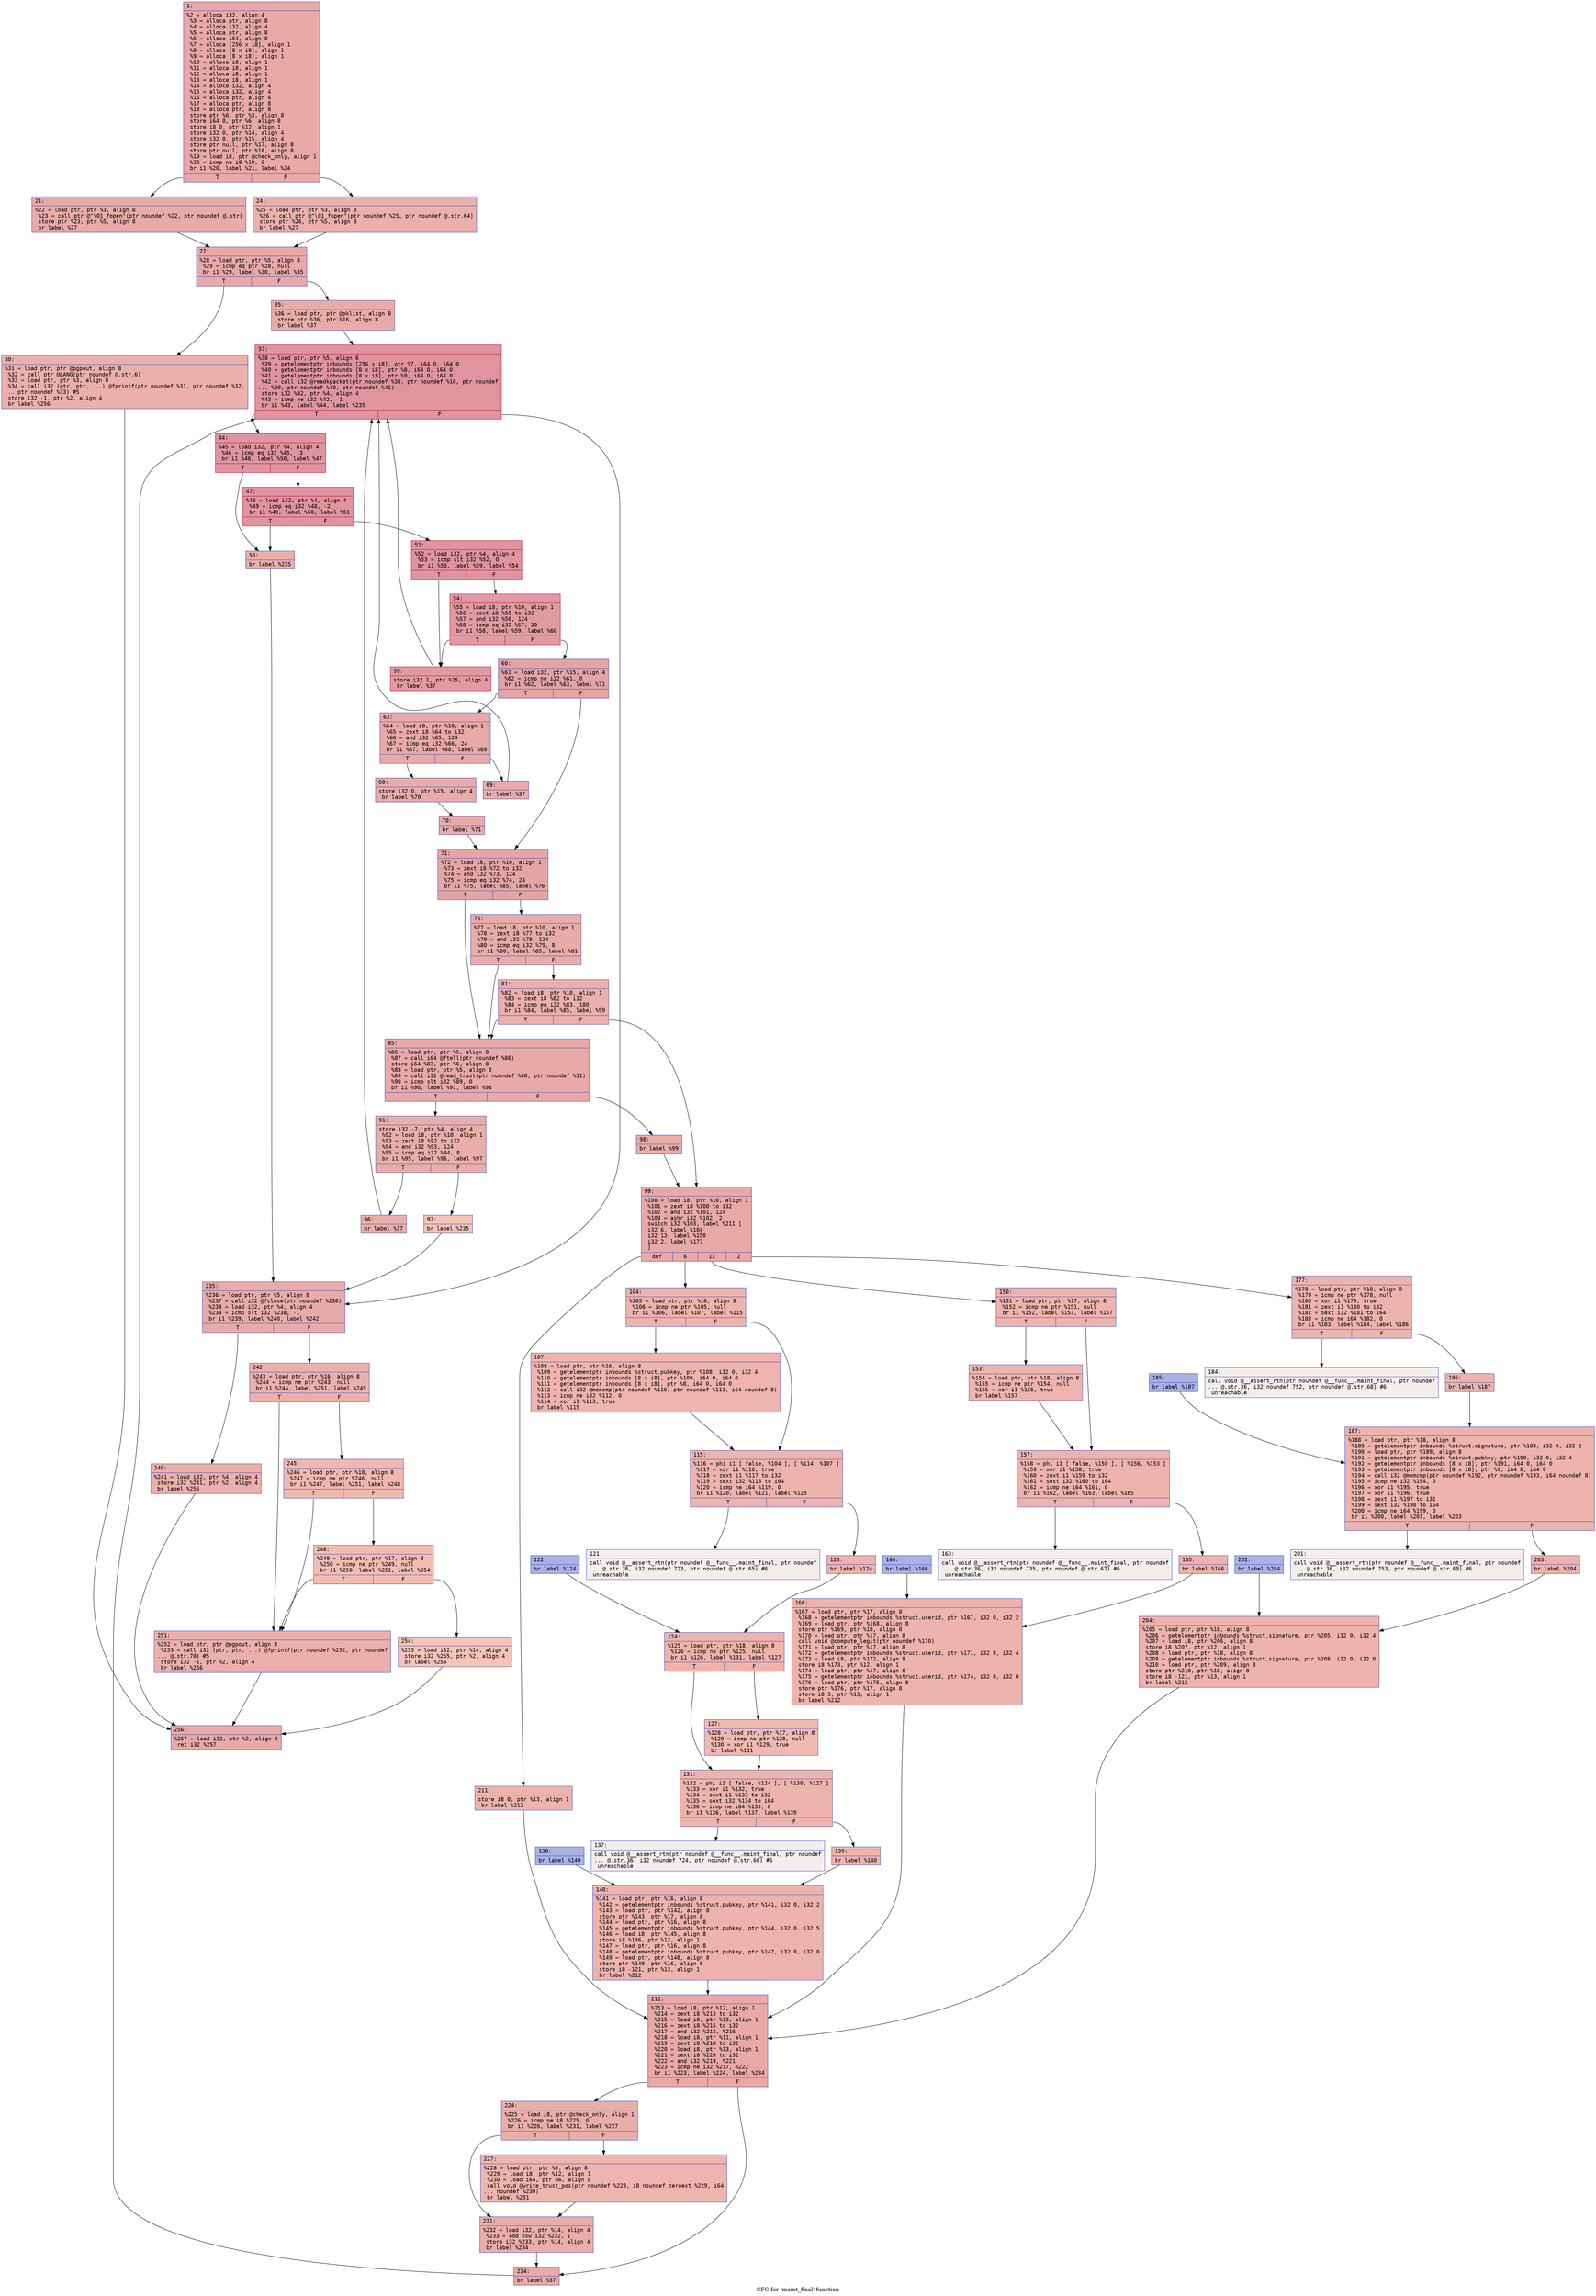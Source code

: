 digraph "CFG for 'maint_final' function" {
	label="CFG for 'maint_final' function";

	Node0x600003b01d60 [shape=record,color="#3d50c3ff", style=filled, fillcolor="#ca3b3770" fontname="Courier",label="{1:\l|  %2 = alloca i32, align 4\l  %3 = alloca ptr, align 8\l  %4 = alloca i32, align 4\l  %5 = alloca ptr, align 8\l  %6 = alloca i64, align 8\l  %7 = alloca [256 x i8], align 1\l  %8 = alloca [8 x i8], align 1\l  %9 = alloca [8 x i8], align 1\l  %10 = alloca i8, align 1\l  %11 = alloca i8, align 1\l  %12 = alloca i8, align 1\l  %13 = alloca i8, align 1\l  %14 = alloca i32, align 4\l  %15 = alloca i32, align 4\l  %16 = alloca ptr, align 8\l  %17 = alloca ptr, align 8\l  %18 = alloca ptr, align 8\l  store ptr %0, ptr %3, align 8\l  store i64 0, ptr %6, align 8\l  store i8 0, ptr %12, align 1\l  store i32 0, ptr %14, align 4\l  store i32 0, ptr %15, align 4\l  store ptr null, ptr %17, align 8\l  store ptr null, ptr %18, align 8\l  %19 = load i8, ptr @check_only, align 1\l  %20 = icmp ne i8 %19, 0\l  br i1 %20, label %21, label %24\l|{<s0>T|<s1>F}}"];
	Node0x600003b01d60:s0 -> Node0x600003b01db0[tooltip="1 -> 21\nProbability 62.50%" ];
	Node0x600003b01d60:s1 -> Node0x600003b01e00[tooltip="1 -> 24\nProbability 37.50%" ];
	Node0x600003b01db0 [shape=record,color="#3d50c3ff", style=filled, fillcolor="#cc403a70" fontname="Courier",label="{21:\l|  %22 = load ptr, ptr %3, align 8\l  %23 = call ptr @\"\\01_fopen\"(ptr noundef %22, ptr noundef @.str)\l  store ptr %23, ptr %5, align 8\l  br label %27\l}"];
	Node0x600003b01db0 -> Node0x600003b01e50[tooltip="21 -> 27\nProbability 100.00%" ];
	Node0x600003b01e00 [shape=record,color="#3d50c3ff", style=filled, fillcolor="#d24b4070" fontname="Courier",label="{24:\l|  %25 = load ptr, ptr %3, align 8\l  %26 = call ptr @\"\\01_fopen\"(ptr noundef %25, ptr noundef @.str.64)\l  store ptr %26, ptr %5, align 8\l  br label %27\l}"];
	Node0x600003b01e00 -> Node0x600003b01e50[tooltip="24 -> 27\nProbability 100.00%" ];
	Node0x600003b01e50 [shape=record,color="#3d50c3ff", style=filled, fillcolor="#ca3b3770" fontname="Courier",label="{27:\l|  %28 = load ptr, ptr %5, align 8\l  %29 = icmp eq ptr %28, null\l  br i1 %29, label %30, label %35\l|{<s0>T|<s1>F}}"];
	Node0x600003b01e50:s0 -> Node0x600003b01ea0[tooltip="27 -> 30\nProbability 37.50%" ];
	Node0x600003b01e50:s1 -> Node0x600003b01ef0[tooltip="27 -> 35\nProbability 62.50%" ];
	Node0x600003b01ea0 [shape=record,color="#3d50c3ff", style=filled, fillcolor="#d24b4070" fontname="Courier",label="{30:\l|  %31 = load ptr, ptr @pgpout, align 8\l  %32 = call ptr @LANG(ptr noundef @.str.6)\l  %33 = load ptr, ptr %3, align 8\l  %34 = call i32 (ptr, ptr, ...) @fprintf(ptr noundef %31, ptr noundef %32,\l... ptr noundef %33) #5\l  store i32 -1, ptr %2, align 4\l  br label %256\l}"];
	Node0x600003b01ea0 -> Node0x600003b032f0[tooltip="30 -> 256\nProbability 100.00%" ];
	Node0x600003b01ef0 [shape=record,color="#3d50c3ff", style=filled, fillcolor="#cc403a70" fontname="Courier",label="{35:\l|  %36 = load ptr, ptr @pklist, align 8\l  store ptr %36, ptr %16, align 8\l  br label %37\l}"];
	Node0x600003b01ef0 -> Node0x600003b01f40[tooltip="35 -> 37\nProbability 100.00%" ];
	Node0x600003b01f40 [shape=record,color="#b70d28ff", style=filled, fillcolor="#b70d2870" fontname="Courier",label="{37:\l|  %38 = load ptr, ptr %5, align 8\l  %39 = getelementptr inbounds [256 x i8], ptr %7, i64 0, i64 0\l  %40 = getelementptr inbounds [8 x i8], ptr %8, i64 0, i64 0\l  %41 = getelementptr inbounds [8 x i8], ptr %9, i64 0, i64 0\l  %42 = call i32 @readkpacket(ptr noundef %38, ptr noundef %10, ptr noundef\l... %39, ptr noundef %40, ptr noundef %41)\l  store i32 %42, ptr %4, align 4\l  %43 = icmp ne i32 %42, -1\l  br i1 %43, label %44, label %235\l|{<s0>T|<s1>F}}"];
	Node0x600003b01f40:s0 -> Node0x600003b01f90[tooltip="37 -> 44\nProbability 96.88%" ];
	Node0x600003b01f40:s1 -> Node0x600003b030c0[tooltip="37 -> 235\nProbability 3.12%" ];
	Node0x600003b01f90 [shape=record,color="#b70d28ff", style=filled, fillcolor="#b70d2870" fontname="Courier",label="{44:\l|  %45 = load i32, ptr %4, align 4\l  %46 = icmp eq i32 %45, -3\l  br i1 %46, label %50, label %47\l|{<s0>T|<s1>F}}"];
	Node0x600003b01f90:s0 -> Node0x600003b02030[tooltip="44 -> 50\nProbability 3.12%" ];
	Node0x600003b01f90:s1 -> Node0x600003b01fe0[tooltip="44 -> 47\nProbability 96.88%" ];
	Node0x600003b01fe0 [shape=record,color="#b70d28ff", style=filled, fillcolor="#b70d2870" fontname="Courier",label="{47:\l|  %48 = load i32, ptr %4, align 4\l  %49 = icmp eq i32 %48, -2\l  br i1 %49, label %50, label %51\l|{<s0>T|<s1>F}}"];
	Node0x600003b01fe0:s0 -> Node0x600003b02030[tooltip="47 -> 50\nProbability 3.12%" ];
	Node0x600003b01fe0:s1 -> Node0x600003b02080[tooltip="47 -> 51\nProbability 96.88%" ];
	Node0x600003b02030 [shape=record,color="#3d50c3ff", style=filled, fillcolor="#d0473d70" fontname="Courier",label="{50:\l|  br label %235\l}"];
	Node0x600003b02030 -> Node0x600003b030c0[tooltip="50 -> 235\nProbability 100.00%" ];
	Node0x600003b02080 [shape=record,color="#b70d28ff", style=filled, fillcolor="#b70d2870" fontname="Courier",label="{51:\l|  %52 = load i32, ptr %4, align 4\l  %53 = icmp slt i32 %52, 0\l  br i1 %53, label %59, label %54\l|{<s0>T|<s1>F}}"];
	Node0x600003b02080:s0 -> Node0x600003b02120[tooltip="51 -> 59\nProbability 37.50%" ];
	Node0x600003b02080:s1 -> Node0x600003b020d0[tooltip="51 -> 54\nProbability 62.50%" ];
	Node0x600003b020d0 [shape=record,color="#b70d28ff", style=filled, fillcolor="#bb1b2c70" fontname="Courier",label="{54:\l|  %55 = load i8, ptr %10, align 1\l  %56 = zext i8 %55 to i32\l  %57 = and i32 %56, 124\l  %58 = icmp eq i32 %57, 20\l  br i1 %58, label %59, label %60\l|{<s0>T|<s1>F}}"];
	Node0x600003b020d0:s0 -> Node0x600003b02120[tooltip="54 -> 59\nProbability 50.00%" ];
	Node0x600003b020d0:s1 -> Node0x600003b02170[tooltip="54 -> 60\nProbability 50.00%" ];
	Node0x600003b02120 [shape=record,color="#b70d28ff", style=filled, fillcolor="#bb1b2c70" fontname="Courier",label="{59:\l|  store i32 1, ptr %15, align 4\l  br label %37\l}"];
	Node0x600003b02120 -> Node0x600003b01f40[tooltip="59 -> 37\nProbability 100.00%" ];
	Node0x600003b02170 [shape=record,color="#3d50c3ff", style=filled, fillcolor="#c32e3170" fontname="Courier",label="{60:\l|  %61 = load i32, ptr %15, align 4\l  %62 = icmp ne i32 %61, 0\l  br i1 %62, label %63, label %71\l|{<s0>T|<s1>F}}"];
	Node0x600003b02170:s0 -> Node0x600003b021c0[tooltip="60 -> 63\nProbability 62.50%" ];
	Node0x600003b02170:s1 -> Node0x600003b02300[tooltip="60 -> 71\nProbability 37.50%" ];
	Node0x600003b021c0 [shape=record,color="#3d50c3ff", style=filled, fillcolor="#ca3b3770" fontname="Courier",label="{63:\l|  %64 = load i8, ptr %10, align 1\l  %65 = zext i8 %64 to i32\l  %66 = and i32 %65, 124\l  %67 = icmp eq i32 %66, 24\l  br i1 %67, label %68, label %69\l|{<s0>T|<s1>F}}"];
	Node0x600003b021c0:s0 -> Node0x600003b02210[tooltip="63 -> 68\nProbability 50.00%" ];
	Node0x600003b021c0:s1 -> Node0x600003b02260[tooltip="63 -> 69\nProbability 50.00%" ];
	Node0x600003b02210 [shape=record,color="#3d50c3ff", style=filled, fillcolor="#cc403a70" fontname="Courier",label="{68:\l|  store i32 0, ptr %15, align 4\l  br label %70\l}"];
	Node0x600003b02210 -> Node0x600003b022b0[tooltip="68 -> 70\nProbability 100.00%" ];
	Node0x600003b02260 [shape=record,color="#3d50c3ff", style=filled, fillcolor="#cc403a70" fontname="Courier",label="{69:\l|  br label %37\l}"];
	Node0x600003b02260 -> Node0x600003b01f40[tooltip="69 -> 37\nProbability 100.00%" ];
	Node0x600003b022b0 [shape=record,color="#3d50c3ff", style=filled, fillcolor="#cc403a70" fontname="Courier",label="{70:\l|  br label %71\l}"];
	Node0x600003b022b0 -> Node0x600003b02300[tooltip="70 -> 71\nProbability 100.00%" ];
	Node0x600003b02300 [shape=record,color="#3d50c3ff", style=filled, fillcolor="#c5333470" fontname="Courier",label="{71:\l|  %72 = load i8, ptr %10, align 1\l  %73 = zext i8 %72 to i32\l  %74 = and i32 %73, 124\l  %75 = icmp eq i32 %74, 24\l  br i1 %75, label %85, label %76\l|{<s0>T|<s1>F}}"];
	Node0x600003b02300:s0 -> Node0x600003b023f0[tooltip="71 -> 85\nProbability 50.00%" ];
	Node0x600003b02300:s1 -> Node0x600003b02350[tooltip="71 -> 76\nProbability 50.00%" ];
	Node0x600003b02350 [shape=record,color="#3d50c3ff", style=filled, fillcolor="#cc403a70" fontname="Courier",label="{76:\l|  %77 = load i8, ptr %10, align 1\l  %78 = zext i8 %77 to i32\l  %79 = and i32 %78, 124\l  %80 = icmp eq i32 %79, 8\l  br i1 %80, label %85, label %81\l|{<s0>T|<s1>F}}"];
	Node0x600003b02350:s0 -> Node0x600003b023f0[tooltip="76 -> 85\nProbability 50.00%" ];
	Node0x600003b02350:s1 -> Node0x600003b023a0[tooltip="76 -> 81\nProbability 50.00%" ];
	Node0x600003b023a0 [shape=record,color="#3d50c3ff", style=filled, fillcolor="#d24b4070" fontname="Courier",label="{81:\l|  %82 = load i8, ptr %10, align 1\l  %83 = zext i8 %82 to i32\l  %84 = icmp eq i32 %83, 180\l  br i1 %84, label %85, label %99\l|{<s0>T|<s1>F}}"];
	Node0x600003b023a0:s0 -> Node0x600003b023f0[tooltip="81 -> 85\nProbability 50.00%" ];
	Node0x600003b023a0:s1 -> Node0x600003b02580[tooltip="81 -> 99\nProbability 50.00%" ];
	Node0x600003b023f0 [shape=record,color="#3d50c3ff", style=filled, fillcolor="#ca3b3770" fontname="Courier",label="{85:\l|  %86 = load ptr, ptr %5, align 8\l  %87 = call i64 @ftell(ptr noundef %86)\l  store i64 %87, ptr %6, align 8\l  %88 = load ptr, ptr %5, align 8\l  %89 = call i32 @read_trust(ptr noundef %88, ptr noundef %11)\l  %90 = icmp slt i32 %89, 0\l  br i1 %90, label %91, label %98\l|{<s0>T|<s1>F}}"];
	Node0x600003b023f0:s0 -> Node0x600003b02440[tooltip="85 -> 91\nProbability 37.50%" ];
	Node0x600003b023f0:s1 -> Node0x600003b02530[tooltip="85 -> 98\nProbability 62.50%" ];
	Node0x600003b02440 [shape=record,color="#3d50c3ff", style=filled, fillcolor="#d0473d70" fontname="Courier",label="{91:\l|  store i32 -7, ptr %4, align 4\l  %92 = load i8, ptr %10, align 1\l  %93 = zext i8 %92 to i32\l  %94 = and i32 %93, 124\l  %95 = icmp eq i32 %94, 8\l  br i1 %95, label %96, label %97\l|{<s0>T|<s1>F}}"];
	Node0x600003b02440:s0 -> Node0x600003b02490[tooltip="91 -> 96\nProbability 96.88%" ];
	Node0x600003b02440:s1 -> Node0x600003b024e0[tooltip="91 -> 97\nProbability 3.12%" ];
	Node0x600003b02490 [shape=record,color="#3d50c3ff", style=filled, fillcolor="#d0473d70" fontname="Courier",label="{96:\l|  br label %37\l}"];
	Node0x600003b02490 -> Node0x600003b01f40[tooltip="96 -> 37\nProbability 100.00%" ];
	Node0x600003b024e0 [shape=record,color="#3d50c3ff", style=filled, fillcolor="#e8765c70" fontname="Courier",label="{97:\l|  br label %235\l}"];
	Node0x600003b024e0 -> Node0x600003b030c0[tooltip="97 -> 235\nProbability 100.00%" ];
	Node0x600003b02530 [shape=record,color="#3d50c3ff", style=filled, fillcolor="#cc403a70" fontname="Courier",label="{98:\l|  br label %99\l}"];
	Node0x600003b02530 -> Node0x600003b02580[tooltip="98 -> 99\nProbability 100.00%" ];
	Node0x600003b02580 [shape=record,color="#3d50c3ff", style=filled, fillcolor="#ca3b3770" fontname="Courier",label="{99:\l|  %100 = load i8, ptr %10, align 1\l  %101 = zext i8 %100 to i32\l  %102 = and i32 %101, 124\l  %103 = ashr i32 %102, 2\l  switch i32 %103, label %211 [\l    i32 6, label %104\l    i32 13, label %150\l    i32 2, label %177\l  ]\l|{<s0>def|<s1>6|<s2>13|<s3>2}}"];
	Node0x600003b02580:s0 -> Node0x600003b02ee0[tooltip="99 -> 211\nProbability 25.00%" ];
	Node0x600003b02580:s1 -> Node0x600003b025d0[tooltip="99 -> 104\nProbability 25.00%" ];
	Node0x600003b02580:s2 -> Node0x600003b029e0[tooltip="99 -> 150\nProbability 25.00%" ];
	Node0x600003b02580:s3 -> Node0x600003b02c10[tooltip="99 -> 177\nProbability 25.00%" ];
	Node0x600003b025d0 [shape=record,color="#3d50c3ff", style=filled, fillcolor="#d6524470" fontname="Courier",label="{104:\l|  %105 = load ptr, ptr %16, align 8\l  %106 = icmp ne ptr %105, null\l  br i1 %106, label %107, label %115\l|{<s0>T|<s1>F}}"];
	Node0x600003b025d0:s0 -> Node0x600003b02620[tooltip="104 -> 107\nProbability 62.50%" ];
	Node0x600003b025d0:s1 -> Node0x600003b02670[tooltip="104 -> 115\nProbability 37.50%" ];
	Node0x600003b02620 [shape=record,color="#3d50c3ff", style=filled, fillcolor="#d8564670" fontname="Courier",label="{107:\l|  %108 = load ptr, ptr %16, align 8\l  %109 = getelementptr inbounds %struct.pubkey, ptr %108, i32 0, i32 4\l  %110 = getelementptr inbounds [8 x i8], ptr %109, i64 0, i64 0\l  %111 = getelementptr inbounds [8 x i8], ptr %8, i64 0, i64 0\l  %112 = call i32 @memcmp(ptr noundef %110, ptr noundef %111, i64 noundef 8)\l  %113 = icmp ne i32 %112, 0\l  %114 = xor i1 %113, true\l  br label %115\l}"];
	Node0x600003b02620 -> Node0x600003b02670[tooltip="107 -> 115\nProbability 100.00%" ];
	Node0x600003b02670 [shape=record,color="#3d50c3ff", style=filled, fillcolor="#d6524470" fontname="Courier",label="{115:\l|  %116 = phi i1 [ false, %104 ], [ %114, %107 ]\l  %117 = xor i1 %116, true\l  %118 = zext i1 %117 to i32\l  %119 = sext i32 %118 to i64\l  %120 = icmp ne i64 %119, 0\l  br i1 %120, label %121, label %123\l|{<s0>T|<s1>F}}"];
	Node0x600003b02670:s0 -> Node0x600003b026c0[tooltip="115 -> 121\nProbability 0.00%" ];
	Node0x600003b02670:s1 -> Node0x600003b02760[tooltip="115 -> 123\nProbability 100.00%" ];
	Node0x600003b026c0 [shape=record,color="#3d50c3ff", style=filled, fillcolor="#e5d8d170" fontname="Courier",label="{121:\l|  call void @__assert_rtn(ptr noundef @__func__.maint_final, ptr noundef\l... @.str.36, i32 noundef 723, ptr noundef @.str.65) #6\l  unreachable\l}"];
	Node0x600003b02710 [shape=record,color="#3d50c3ff", style=filled, fillcolor="#3d50c370" fontname="Courier",label="{122:\l|  br label %124\l}"];
	Node0x600003b02710 -> Node0x600003b027b0[tooltip="122 -> 124\nProbability 100.00%" ];
	Node0x600003b02760 [shape=record,color="#3d50c3ff", style=filled, fillcolor="#d6524470" fontname="Courier",label="{123:\l|  br label %124\l}"];
	Node0x600003b02760 -> Node0x600003b027b0[tooltip="123 -> 124\nProbability 100.00%" ];
	Node0x600003b027b0 [shape=record,color="#3d50c3ff", style=filled, fillcolor="#d6524470" fontname="Courier",label="{124:\l|  %125 = load ptr, ptr %18, align 8\l  %126 = icmp ne ptr %125, null\l  br i1 %126, label %131, label %127\l|{<s0>T|<s1>F}}"];
	Node0x600003b027b0:s0 -> Node0x600003b02850[tooltip="124 -> 131\nProbability 62.50%" ];
	Node0x600003b027b0:s1 -> Node0x600003b02800[tooltip="124 -> 127\nProbability 37.50%" ];
	Node0x600003b02800 [shape=record,color="#3d50c3ff", style=filled, fillcolor="#de614d70" fontname="Courier",label="{127:\l|  %128 = load ptr, ptr %17, align 8\l  %129 = icmp ne ptr %128, null\l  %130 = xor i1 %129, true\l  br label %131\l}"];
	Node0x600003b02800 -> Node0x600003b02850[tooltip="127 -> 131\nProbability 100.00%" ];
	Node0x600003b02850 [shape=record,color="#3d50c3ff", style=filled, fillcolor="#d6524470" fontname="Courier",label="{131:\l|  %132 = phi i1 [ false, %124 ], [ %130, %127 ]\l  %133 = xor i1 %132, true\l  %134 = zext i1 %133 to i32\l  %135 = sext i32 %134 to i64\l  %136 = icmp ne i64 %135, 0\l  br i1 %136, label %137, label %139\l|{<s0>T|<s1>F}}"];
	Node0x600003b02850:s0 -> Node0x600003b028a0[tooltip="131 -> 137\nProbability 0.00%" ];
	Node0x600003b02850:s1 -> Node0x600003b02940[tooltip="131 -> 139\nProbability 100.00%" ];
	Node0x600003b028a0 [shape=record,color="#3d50c3ff", style=filled, fillcolor="#e5d8d170" fontname="Courier",label="{137:\l|  call void @__assert_rtn(ptr noundef @__func__.maint_final, ptr noundef\l... @.str.36, i32 noundef 724, ptr noundef @.str.66) #6\l  unreachable\l}"];
	Node0x600003b028f0 [shape=record,color="#3d50c3ff", style=filled, fillcolor="#3d50c370" fontname="Courier",label="{138:\l|  br label %140\l}"];
	Node0x600003b028f0 -> Node0x600003b02990[tooltip="138 -> 140\nProbability 100.00%" ];
	Node0x600003b02940 [shape=record,color="#3d50c3ff", style=filled, fillcolor="#d6524470" fontname="Courier",label="{139:\l|  br label %140\l}"];
	Node0x600003b02940 -> Node0x600003b02990[tooltip="139 -> 140\nProbability 100.00%" ];
	Node0x600003b02990 [shape=record,color="#3d50c3ff", style=filled, fillcolor="#d6524470" fontname="Courier",label="{140:\l|  %141 = load ptr, ptr %16, align 8\l  %142 = getelementptr inbounds %struct.pubkey, ptr %141, i32 0, i32 2\l  %143 = load ptr, ptr %142, align 8\l  store ptr %143, ptr %17, align 8\l  %144 = load ptr, ptr %16, align 8\l  %145 = getelementptr inbounds %struct.pubkey, ptr %144, i32 0, i32 5\l  %146 = load i8, ptr %145, align 8\l  store i8 %146, ptr %12, align 1\l  %147 = load ptr, ptr %16, align 8\l  %148 = getelementptr inbounds %struct.pubkey, ptr %147, i32 0, i32 0\l  %149 = load ptr, ptr %148, align 8\l  store ptr %149, ptr %16, align 8\l  store i8 -121, ptr %13, align 1\l  br label %212\l}"];
	Node0x600003b02990 -> Node0x600003b02f30[tooltip="140 -> 212\nProbability 100.00%" ];
	Node0x600003b029e0 [shape=record,color="#3d50c3ff", style=filled, fillcolor="#d6524470" fontname="Courier",label="{150:\l|  %151 = load ptr, ptr %17, align 8\l  %152 = icmp ne ptr %151, null\l  br i1 %152, label %153, label %157\l|{<s0>T|<s1>F}}"];
	Node0x600003b029e0:s0 -> Node0x600003b02a30[tooltip="150 -> 153\nProbability 62.50%" ];
	Node0x600003b029e0:s1 -> Node0x600003b02a80[tooltip="150 -> 157\nProbability 37.50%" ];
	Node0x600003b02a30 [shape=record,color="#3d50c3ff", style=filled, fillcolor="#d8564670" fontname="Courier",label="{153:\l|  %154 = load ptr, ptr %18, align 8\l  %155 = icmp ne ptr %154, null\l  %156 = xor i1 %155, true\l  br label %157\l}"];
	Node0x600003b02a30 -> Node0x600003b02a80[tooltip="153 -> 157\nProbability 100.00%" ];
	Node0x600003b02a80 [shape=record,color="#3d50c3ff", style=filled, fillcolor="#d6524470" fontname="Courier",label="{157:\l|  %158 = phi i1 [ false, %150 ], [ %156, %153 ]\l  %159 = xor i1 %158, true\l  %160 = zext i1 %159 to i32\l  %161 = sext i32 %160 to i64\l  %162 = icmp ne i64 %161, 0\l  br i1 %162, label %163, label %165\l|{<s0>T|<s1>F}}"];
	Node0x600003b02a80:s0 -> Node0x600003b02ad0[tooltip="157 -> 163\nProbability 0.00%" ];
	Node0x600003b02a80:s1 -> Node0x600003b02b70[tooltip="157 -> 165\nProbability 100.00%" ];
	Node0x600003b02ad0 [shape=record,color="#3d50c3ff", style=filled, fillcolor="#e5d8d170" fontname="Courier",label="{163:\l|  call void @__assert_rtn(ptr noundef @__func__.maint_final, ptr noundef\l... @.str.36, i32 noundef 735, ptr noundef @.str.67) #6\l  unreachable\l}"];
	Node0x600003b02b20 [shape=record,color="#3d50c3ff", style=filled, fillcolor="#3d50c370" fontname="Courier",label="{164:\l|  br label %166\l}"];
	Node0x600003b02b20 -> Node0x600003b02bc0[tooltip="164 -> 166\nProbability 100.00%" ];
	Node0x600003b02b70 [shape=record,color="#3d50c3ff", style=filled, fillcolor="#d6524470" fontname="Courier",label="{165:\l|  br label %166\l}"];
	Node0x600003b02b70 -> Node0x600003b02bc0[tooltip="165 -> 166\nProbability 100.00%" ];
	Node0x600003b02bc0 [shape=record,color="#3d50c3ff", style=filled, fillcolor="#d6524470" fontname="Courier",label="{166:\l|  %167 = load ptr, ptr %17, align 8\l  %168 = getelementptr inbounds %struct.userid, ptr %167, i32 0, i32 2\l  %169 = load ptr, ptr %168, align 8\l  store ptr %169, ptr %18, align 8\l  %170 = load ptr, ptr %17, align 8\l  call void @compute_legit(ptr noundef %170)\l  %171 = load ptr, ptr %17, align 8\l  %172 = getelementptr inbounds %struct.userid, ptr %171, i32 0, i32 4\l  %173 = load i8, ptr %172, align 8\l  store i8 %173, ptr %12, align 1\l  %174 = load ptr, ptr %17, align 8\l  %175 = getelementptr inbounds %struct.userid, ptr %174, i32 0, i32 0\l  %176 = load ptr, ptr %175, align 8\l  store ptr %176, ptr %17, align 8\l  store i8 3, ptr %13, align 1\l  br label %212\l}"];
	Node0x600003b02bc0 -> Node0x600003b02f30[tooltip="166 -> 212\nProbability 100.00%" ];
	Node0x600003b02c10 [shape=record,color="#3d50c3ff", style=filled, fillcolor="#d6524470" fontname="Courier",label="{177:\l|  %178 = load ptr, ptr %18, align 8\l  %179 = icmp ne ptr %178, null\l  %180 = xor i1 %179, true\l  %181 = zext i1 %180 to i32\l  %182 = sext i32 %181 to i64\l  %183 = icmp ne i64 %182, 0\l  br i1 %183, label %184, label %186\l|{<s0>T|<s1>F}}"];
	Node0x600003b02c10:s0 -> Node0x600003b02c60[tooltip="177 -> 184\nProbability 0.00%" ];
	Node0x600003b02c10:s1 -> Node0x600003b02d00[tooltip="177 -> 186\nProbability 100.00%" ];
	Node0x600003b02c60 [shape=record,color="#3d50c3ff", style=filled, fillcolor="#e5d8d170" fontname="Courier",label="{184:\l|  call void @__assert_rtn(ptr noundef @__func__.maint_final, ptr noundef\l... @.str.36, i32 noundef 752, ptr noundef @.str.68) #6\l  unreachable\l}"];
	Node0x600003b02cb0 [shape=record,color="#3d50c3ff", style=filled, fillcolor="#3d50c370" fontname="Courier",label="{185:\l|  br label %187\l}"];
	Node0x600003b02cb0 -> Node0x600003b02d50[tooltip="185 -> 187\nProbability 100.00%" ];
	Node0x600003b02d00 [shape=record,color="#3d50c3ff", style=filled, fillcolor="#d6524470" fontname="Courier",label="{186:\l|  br label %187\l}"];
	Node0x600003b02d00 -> Node0x600003b02d50[tooltip="186 -> 187\nProbability 100.00%" ];
	Node0x600003b02d50 [shape=record,color="#3d50c3ff", style=filled, fillcolor="#d6524470" fontname="Courier",label="{187:\l|  %188 = load ptr, ptr %18, align 8\l  %189 = getelementptr inbounds %struct.signature, ptr %188, i32 0, i32 2\l  %190 = load ptr, ptr %189, align 8\l  %191 = getelementptr inbounds %struct.pubkey, ptr %190, i32 0, i32 4\l  %192 = getelementptr inbounds [8 x i8], ptr %191, i64 0, i64 0\l  %193 = getelementptr inbounds [8 x i8], ptr %9, i64 0, i64 0\l  %194 = call i32 @memcmp(ptr noundef %192, ptr noundef %193, i64 noundef 8)\l  %195 = icmp ne i32 %194, 0\l  %196 = xor i1 %195, true\l  %197 = xor i1 %196, true\l  %198 = zext i1 %197 to i32\l  %199 = sext i32 %198 to i64\l  %200 = icmp ne i64 %199, 0\l  br i1 %200, label %201, label %203\l|{<s0>T|<s1>F}}"];
	Node0x600003b02d50:s0 -> Node0x600003b02da0[tooltip="187 -> 201\nProbability 0.00%" ];
	Node0x600003b02d50:s1 -> Node0x600003b02e40[tooltip="187 -> 203\nProbability 100.00%" ];
	Node0x600003b02da0 [shape=record,color="#3d50c3ff", style=filled, fillcolor="#e5d8d170" fontname="Courier",label="{201:\l|  call void @__assert_rtn(ptr noundef @__func__.maint_final, ptr noundef\l... @.str.36, i32 noundef 753, ptr noundef @.str.69) #6\l  unreachable\l}"];
	Node0x600003b02df0 [shape=record,color="#3d50c3ff", style=filled, fillcolor="#3d50c370" fontname="Courier",label="{202:\l|  br label %204\l}"];
	Node0x600003b02df0 -> Node0x600003b02e90[tooltip="202 -> 204\nProbability 100.00%" ];
	Node0x600003b02e40 [shape=record,color="#3d50c3ff", style=filled, fillcolor="#d6524470" fontname="Courier",label="{203:\l|  br label %204\l}"];
	Node0x600003b02e40 -> Node0x600003b02e90[tooltip="203 -> 204\nProbability 100.00%" ];
	Node0x600003b02e90 [shape=record,color="#3d50c3ff", style=filled, fillcolor="#d6524470" fontname="Courier",label="{204:\l|  %205 = load ptr, ptr %18, align 8\l  %206 = getelementptr inbounds %struct.signature, ptr %205, i32 0, i32 4\l  %207 = load i8, ptr %206, align 8\l  store i8 %207, ptr %12, align 1\l  %208 = load ptr, ptr %18, align 8\l  %209 = getelementptr inbounds %struct.signature, ptr %208, i32 0, i32 0\l  %210 = load ptr, ptr %209, align 8\l  store ptr %210, ptr %18, align 8\l  store i8 -121, ptr %13, align 1\l  br label %212\l}"];
	Node0x600003b02e90 -> Node0x600003b02f30[tooltip="204 -> 212\nProbability 100.00%" ];
	Node0x600003b02ee0 [shape=record,color="#3d50c3ff", style=filled, fillcolor="#d6524470" fontname="Courier",label="{211:\l|  store i8 0, ptr %13, align 1\l  br label %212\l}"];
	Node0x600003b02ee0 -> Node0x600003b02f30[tooltip="211 -> 212\nProbability 100.00%" ];
	Node0x600003b02f30 [shape=record,color="#3d50c3ff", style=filled, fillcolor="#ca3b3770" fontname="Courier",label="{212:\l|  %213 = load i8, ptr %12, align 1\l  %214 = zext i8 %213 to i32\l  %215 = load i8, ptr %13, align 1\l  %216 = zext i8 %215 to i32\l  %217 = and i32 %214, %216\l  %218 = load i8, ptr %11, align 1\l  %219 = zext i8 %218 to i32\l  %220 = load i8, ptr %13, align 1\l  %221 = zext i8 %220 to i32\l  %222 = and i32 %219, %221\l  %223 = icmp ne i32 %217, %222\l  br i1 %223, label %224, label %234\l|{<s0>T|<s1>F}}"];
	Node0x600003b02f30:s0 -> Node0x600003b02f80[tooltip="212 -> 224\nProbability 50.00%" ];
	Node0x600003b02f30:s1 -> Node0x600003b03070[tooltip="212 -> 234\nProbability 50.00%" ];
	Node0x600003b02f80 [shape=record,color="#3d50c3ff", style=filled, fillcolor="#d0473d70" fontname="Courier",label="{224:\l|  %225 = load i8, ptr @check_only, align 1\l  %226 = icmp ne i8 %225, 0\l  br i1 %226, label %231, label %227\l|{<s0>T|<s1>F}}"];
	Node0x600003b02f80:s0 -> Node0x600003b03020[tooltip="224 -> 231\nProbability 62.50%" ];
	Node0x600003b02f80:s1 -> Node0x600003b02fd0[tooltip="224 -> 227\nProbability 37.50%" ];
	Node0x600003b02fd0 [shape=record,color="#3d50c3ff", style=filled, fillcolor="#d8564670" fontname="Courier",label="{227:\l|  %228 = load ptr, ptr %5, align 8\l  %229 = load i8, ptr %12, align 1\l  %230 = load i64, ptr %6, align 8\l  call void @write_trust_pos(ptr noundef %228, i8 noundef zeroext %229, i64\l... noundef %230)\l  br label %231\l}"];
	Node0x600003b02fd0 -> Node0x600003b03020[tooltip="227 -> 231\nProbability 100.00%" ];
	Node0x600003b03020 [shape=record,color="#3d50c3ff", style=filled, fillcolor="#d0473d70" fontname="Courier",label="{231:\l|  %232 = load i32, ptr %14, align 4\l  %233 = add nsw i32 %232, 1\l  store i32 %233, ptr %14, align 4\l  br label %234\l}"];
	Node0x600003b03020 -> Node0x600003b03070[tooltip="231 -> 234\nProbability 100.00%" ];
	Node0x600003b03070 [shape=record,color="#3d50c3ff", style=filled, fillcolor="#ca3b3770" fontname="Courier",label="{234:\l|  br label %37\l}"];
	Node0x600003b03070 -> Node0x600003b01f40[tooltip="234 -> 37\nProbability 100.00%" ];
	Node0x600003b030c0 [shape=record,color="#3d50c3ff", style=filled, fillcolor="#cc403a70" fontname="Courier",label="{235:\l|  %236 = load ptr, ptr %5, align 8\l  %237 = call i32 @fclose(ptr noundef %236)\l  %238 = load i32, ptr %4, align 4\l  %239 = icmp slt i32 %238, -1\l  br i1 %239, label %240, label %242\l|{<s0>T|<s1>F}}"];
	Node0x600003b030c0:s0 -> Node0x600003b03110[tooltip="235 -> 240\nProbability 50.00%" ];
	Node0x600003b030c0:s1 -> Node0x600003b03160[tooltip="235 -> 242\nProbability 50.00%" ];
	Node0x600003b03110 [shape=record,color="#3d50c3ff", style=filled, fillcolor="#d24b4070" fontname="Courier",label="{240:\l|  %241 = load i32, ptr %4, align 4\l  store i32 %241, ptr %2, align 4\l  br label %256\l}"];
	Node0x600003b03110 -> Node0x600003b032f0[tooltip="240 -> 256\nProbability 100.00%" ];
	Node0x600003b03160 [shape=record,color="#3d50c3ff", style=filled, fillcolor="#d24b4070" fontname="Courier",label="{242:\l|  %243 = load ptr, ptr %16, align 8\l  %244 = icmp ne ptr %243, null\l  br i1 %244, label %251, label %245\l|{<s0>T|<s1>F}}"];
	Node0x600003b03160:s0 -> Node0x600003b03250[tooltip="242 -> 251\nProbability 62.50%" ];
	Node0x600003b03160:s1 -> Node0x600003b031b0[tooltip="242 -> 245\nProbability 37.50%" ];
	Node0x600003b031b0 [shape=record,color="#3d50c3ff", style=filled, fillcolor="#dc5d4a70" fontname="Courier",label="{245:\l|  %246 = load ptr, ptr %18, align 8\l  %247 = icmp ne ptr %246, null\l  br i1 %247, label %251, label %248\l|{<s0>T|<s1>F}}"];
	Node0x600003b031b0:s0 -> Node0x600003b03250[tooltip="245 -> 251\nProbability 62.50%" ];
	Node0x600003b031b0:s1 -> Node0x600003b03200[tooltip="245 -> 248\nProbability 37.50%" ];
	Node0x600003b03200 [shape=record,color="#3d50c3ff", style=filled, fillcolor="#e1675170" fontname="Courier",label="{248:\l|  %249 = load ptr, ptr %17, align 8\l  %250 = icmp ne ptr %249, null\l  br i1 %250, label %251, label %254\l|{<s0>T|<s1>F}}"];
	Node0x600003b03200:s0 -> Node0x600003b03250[tooltip="248 -> 251\nProbability 62.50%" ];
	Node0x600003b03200:s1 -> Node0x600003b032a0[tooltip="248 -> 254\nProbability 37.50%" ];
	Node0x600003b03250 [shape=record,color="#3d50c3ff", style=filled, fillcolor="#d24b4070" fontname="Courier",label="{251:\l|  %252 = load ptr, ptr @pgpout, align 8\l  %253 = call i32 (ptr, ptr, ...) @fprintf(ptr noundef %252, ptr noundef\l... @.str.70) #5\l  store i32 -1, ptr %2, align 4\l  br label %256\l}"];
	Node0x600003b03250 -> Node0x600003b032f0[tooltip="251 -> 256\nProbability 100.00%" ];
	Node0x600003b032a0 [shape=record,color="#3d50c3ff", style=filled, fillcolor="#e8765c70" fontname="Courier",label="{254:\l|  %255 = load i32, ptr %14, align 4\l  store i32 %255, ptr %2, align 4\l  br label %256\l}"];
	Node0x600003b032a0 -> Node0x600003b032f0[tooltip="254 -> 256\nProbability 100.00%" ];
	Node0x600003b032f0 [shape=record,color="#3d50c3ff", style=filled, fillcolor="#ca3b3770" fontname="Courier",label="{256:\l|  %257 = load i32, ptr %2, align 4\l  ret i32 %257\l}"];
}
